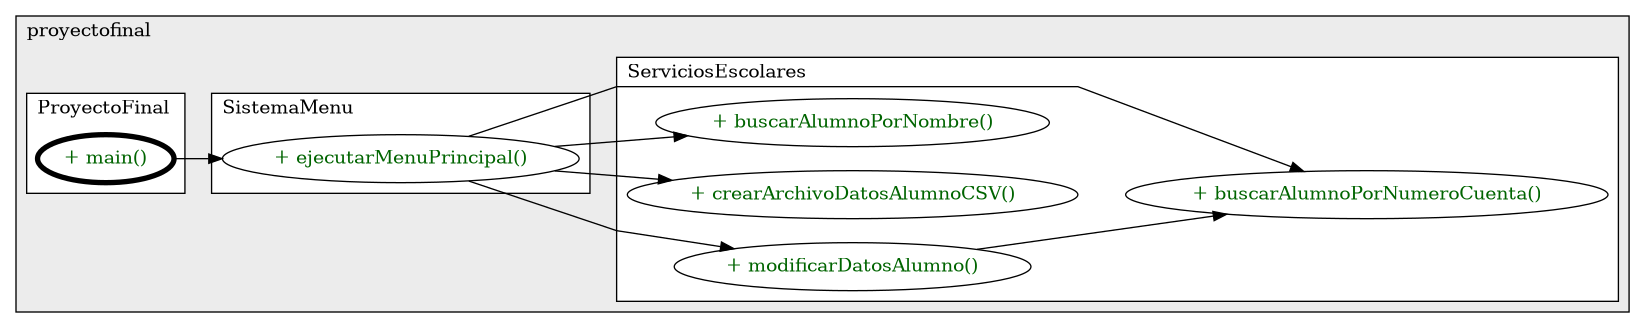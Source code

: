@startuml

/' diagram meta data start
config=CallConfiguration;
{
  "rootMethod": "proyectofinal.ProyectoFinal#main(String[])",
  "projectClassification": {
    "searchMode": "OpenProject", // OpenProject, AllProjects
    "includedProjects": "",
    "pathEndKeywords": "*.impl",
    "isClientPath": "",
    "isClientName": "",
    "isTestPath": "",
    "isTestName": "",
    "isMappingPath": "",
    "isMappingName": "",
    "isDataAccessPath": "",
    "isDataAccessName": "",
    "isDataStructurePath": "",
    "isDataStructureName": "",
    "isInterfaceStructuresPath": "",
    "isInterfaceStructuresName": "",
    "isEntryPointPath": "",
    "isEntryPointName": "",
    "treatFinalFieldsAsMandatory": false
  },
  "graphRestriction": {
    "classPackageExcludeFilter": "",
    "classPackageIncludeFilter": "",
    "classNameExcludeFilter": "",
    "classNameIncludeFilter": "",
    "methodNameExcludeFilter": "",
    "methodNameIncludeFilter": "",
    "removeByInheritance": "", // inheritance/annotation based filtering is done in a second step
    "removeByAnnotation": "",
    "removeByClassPackage": "", // cleanup the graph after inheritance/annotation based filtering is done
    "removeByClassName": "",
    "cutMappings": false,
    "cutEnum": true,
    "cutTests": true,
    "cutClient": true,
    "cutDataAccess": true,
    "cutInterfaceStructures": true,
    "cutDataStructures": true,
    "cutGetterAndSetter": true,
    "cutConstructors": true
  },
  "graphTraversal": {
    "forwardDepth": 3,
    "backwardDepth": 3,
    "classPackageExcludeFilter": "",
    "classPackageIncludeFilter": "",
    "classNameExcludeFilter": "",
    "classNameIncludeFilter": "",
    "methodNameExcludeFilter": "",
    "methodNameIncludeFilter": "",
    "hideMappings": false,
    "hideDataStructures": false,
    "hidePrivateMethods": true,
    "hideInterfaceCalls": true, // indirection: implementation -> interface (is hidden) -> implementation
    "onlyShowApplicationEntryPoints": false, // root node is included
    "useMethodCallsForStructureDiagram": "ForwardOnly" // ForwardOnly, BothDirections, No
  },
  "details": {
    "aggregation": "GroupByClass", // ByClass, GroupByClass, None
    "showMethodParametersTypes": false,
    "showMethodParametersNames": false,
    "showMethodReturnType": false,
    "showPackageLevels": 2,
    "showCallOrder": false,
    "edgeMode": "MethodsOnly", // TypesOnly, MethodsOnly, TypesAndMethods, MethodsAndDirectTypeUsage
    "showDetailedClassStructure": false
  },
  "rootClass": "proyectofinal.ProyectoFinal",
  "extensionCallbackMethod": "" // qualified.class.name#methodName - signature: public static String method(String)
}
diagram meta data end '/



digraph g {
    rankdir="LR"
    splines=polyline
    

'nodes 
subgraph cluster_854467473 { 
   	label=proyectofinal
	labeljust=l
	fillcolor="#ececec"
	style=filled
   
   subgraph cluster_1138448015 { 
   	label=ServiciosEscolares
	labeljust=l
	fillcolor=white
	style=filled
   
   ServiciosEscolares854467473XXXbuscarAlumnoPorNombre1808118735[
	label="+ buscarAlumnoPorNombre()"
	style=filled
	fillcolor=white
	tooltip="ServiciosEscolares

&#10;  Busca alumnos por nombre y devuelve una lista de los alumnos encontrados.&#10; &#10;  @param nombre nombre o parte del nombre a buscar&#10;  @return lista de alumnos encontrados&#10; "
	fontcolor=darkgreen
];

ServiciosEscolares854467473XXXbuscarAlumnoPorNumeroCuenta104431[
	label="+ buscarAlumnoPorNumeroCuenta()"
	style=filled
	fillcolor=white
	tooltip="ServiciosEscolares

&#10;  Busca un alumno por número de cuenta y devuelve el alumno correspondiente.&#10; &#10;  @param numeroCuentaBuscado número de cuenta del alumno buscado&#10;  @return alumno encontrado o null si no se encontró&#10; "
	fontcolor=darkgreen
];

ServiciosEscolares854467473XXXcrearArchivoDatosAlumnoCSV0[
	label="+ crearArchivoDatosAlumnoCSV()"
	style=filled
	fillcolor=white
	tooltip="ServiciosEscolares

&#10;  Crea un archivo CSV con los datos de los alumnos.&#10; "
	fontcolor=darkgreen
];

ServiciosEscolares854467473XXXmodificarDatosAlumno271909032[
	label="+ modificarDatosAlumno()"
	style=filled
	fillcolor=white
	tooltip="ServiciosEscolares

&#10;  Modifica los datos de un alumno existente.&#10; &#10;  @param numeroCuenta número de cuenta del alumno a modificar&#10;  @param nuevoNombre nuevo nombre del alumno&#10;  @param nuevoApPaternonuevo apellido paterno del alumno&#10;  @param nuevoApMaternonuevo apellido materno del alumno&#10;  @param nuevaDireccionnueva dirección del alumno&#10;  @param nuevaEdad nueva edad del alumno&#10; "
	fontcolor=darkgreen
];
} 

subgraph cluster_1440788404 { 
   	label=ProyectoFinal
	labeljust=l
	fillcolor=white
	style=filled
   
   ProyectoFinal854467473XXXmain1859653459[
	label="+ main()"
	style=filled
	fillcolor=white
	tooltip="ProyectoFinal

null"
	penwidth=4
	fontcolor=darkgreen
];
} 

subgraph cluster_1699783588 { 
   	label=SistemaMenu
	labeljust=l
	fillcolor=white
	style=filled
   
   SistemaMenu854467473XXXejecutarMenuPrincipal0[
	label="+ ejecutarMenuPrincipal()"
	style=filled
	fillcolor=white
	tooltip="SistemaMenu

&#10;  Método para ejecutar el menú principal del sistema.&#10;  Muestra las opciones del menú y maneja la entrada del usuario.&#10; "
	fontcolor=darkgreen
];
} 
} 

'edges    
ProyectoFinal854467473XXXmain1859653459 -> SistemaMenu854467473XXXejecutarMenuPrincipal0;
ServiciosEscolares854467473XXXmodificarDatosAlumno271909032 -> ServiciosEscolares854467473XXXbuscarAlumnoPorNumeroCuenta104431;
SistemaMenu854467473XXXejecutarMenuPrincipal0 -> ServiciosEscolares854467473XXXbuscarAlumnoPorNombre1808118735;
SistemaMenu854467473XXXejecutarMenuPrincipal0 -> ServiciosEscolares854467473XXXbuscarAlumnoPorNumeroCuenta104431;
SistemaMenu854467473XXXejecutarMenuPrincipal0 -> ServiciosEscolares854467473XXXcrearArchivoDatosAlumnoCSV0;
SistemaMenu854467473XXXejecutarMenuPrincipal0 -> ServiciosEscolares854467473XXXmodificarDatosAlumno271909032;
    
}
@enduml